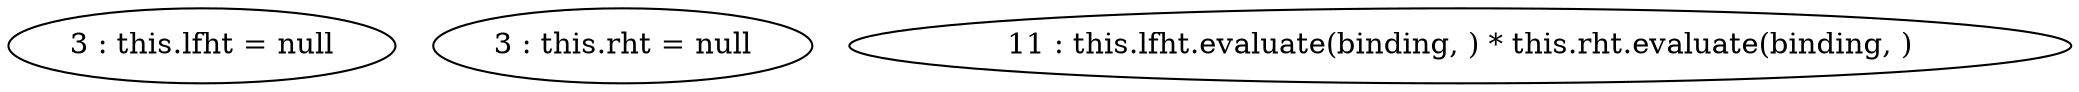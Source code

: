 digraph G {
"3 : this.lfht = null"
"3 : this.rht = null"
"11 : this.lfht.evaluate(binding, ) * this.rht.evaluate(binding, )"
}